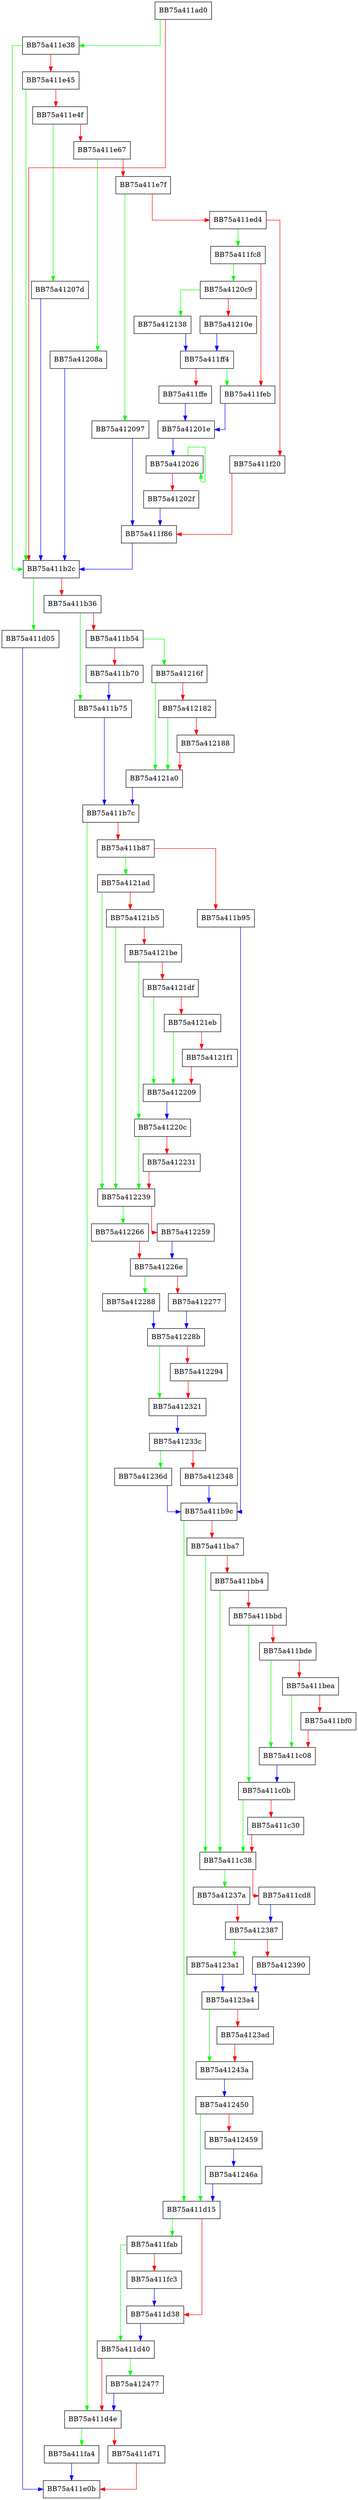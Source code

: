 digraph ExtendedStreamScanCallback {
  node [shape="box"];
  graph [splines=ortho];
  BB75a411ad0 -> BB75a411e38 [color="green"];
  BB75a411ad0 -> BB75a411b2c [color="red"];
  BB75a411b2c -> BB75a411d05 [color="green"];
  BB75a411b2c -> BB75a411b36 [color="red"];
  BB75a411b36 -> BB75a411b75 [color="green"];
  BB75a411b36 -> BB75a411b54 [color="red"];
  BB75a411b54 -> BB75a41216f [color="green"];
  BB75a411b54 -> BB75a411b70 [color="red"];
  BB75a411b70 -> BB75a411b75 [color="blue"];
  BB75a411b75 -> BB75a411b7c [color="blue"];
  BB75a411b7c -> BB75a411d4e [color="green"];
  BB75a411b7c -> BB75a411b87 [color="red"];
  BB75a411b87 -> BB75a4121ad [color="green"];
  BB75a411b87 -> BB75a411b95 [color="red"];
  BB75a411b95 -> BB75a411b9c [color="blue"];
  BB75a411b9c -> BB75a411d15 [color="green"];
  BB75a411b9c -> BB75a411ba7 [color="red"];
  BB75a411ba7 -> BB75a411c38 [color="green"];
  BB75a411ba7 -> BB75a411bb4 [color="red"];
  BB75a411bb4 -> BB75a411c38 [color="green"];
  BB75a411bb4 -> BB75a411bbd [color="red"];
  BB75a411bbd -> BB75a411c0b [color="green"];
  BB75a411bbd -> BB75a411bde [color="red"];
  BB75a411bde -> BB75a411c08 [color="green"];
  BB75a411bde -> BB75a411bea [color="red"];
  BB75a411bea -> BB75a411c08 [color="green"];
  BB75a411bea -> BB75a411bf0 [color="red"];
  BB75a411bf0 -> BB75a411c08 [color="red"];
  BB75a411c08 -> BB75a411c0b [color="blue"];
  BB75a411c0b -> BB75a411c38 [color="green"];
  BB75a411c0b -> BB75a411c30 [color="red"];
  BB75a411c30 -> BB75a411c38 [color="red"];
  BB75a411c38 -> BB75a41237a [color="green"];
  BB75a411c38 -> BB75a411cd8 [color="red"];
  BB75a411cd8 -> BB75a412387 [color="blue"];
  BB75a411d05 -> BB75a411e0b [color="blue"];
  BB75a411d15 -> BB75a411fab [color="green"];
  BB75a411d15 -> BB75a411d38 [color="red"];
  BB75a411d38 -> BB75a411d40 [color="blue"];
  BB75a411d40 -> BB75a412477 [color="green"];
  BB75a411d40 -> BB75a411d4e [color="red"];
  BB75a411d4e -> BB75a411fa4 [color="green"];
  BB75a411d4e -> BB75a411d71 [color="red"];
  BB75a411d71 -> BB75a411e0b [color="red"];
  BB75a411e38 -> BB75a411b2c [color="green"];
  BB75a411e38 -> BB75a411e45 [color="red"];
  BB75a411e45 -> BB75a411b2c [color="green"];
  BB75a411e45 -> BB75a411e4f [color="red"];
  BB75a411e4f -> BB75a41207d [color="green"];
  BB75a411e4f -> BB75a411e67 [color="red"];
  BB75a411e67 -> BB75a41208a [color="green"];
  BB75a411e67 -> BB75a411e7f [color="red"];
  BB75a411e7f -> BB75a412097 [color="green"];
  BB75a411e7f -> BB75a411ed4 [color="red"];
  BB75a411ed4 -> BB75a411fc8 [color="green"];
  BB75a411ed4 -> BB75a411f20 [color="red"];
  BB75a411f20 -> BB75a411f86 [color="red"];
  BB75a411f86 -> BB75a411b2c [color="blue"];
  BB75a411fa4 -> BB75a411e0b [color="blue"];
  BB75a411fab -> BB75a411d40 [color="green"];
  BB75a411fab -> BB75a411fc3 [color="red"];
  BB75a411fc3 -> BB75a411d38 [color="blue"];
  BB75a411fc8 -> BB75a4120c9 [color="green"];
  BB75a411fc8 -> BB75a411feb [color="red"];
  BB75a411feb -> BB75a41201e [color="blue"];
  BB75a411ff4 -> BB75a411feb [color="green"];
  BB75a411ff4 -> BB75a411ffe [color="red"];
  BB75a411ffe -> BB75a41201e [color="blue"];
  BB75a41201e -> BB75a412026 [color="blue"];
  BB75a412026 -> BB75a412026 [color="green"];
  BB75a412026 -> BB75a41202f [color="red"];
  BB75a41202f -> BB75a411f86 [color="blue"];
  BB75a41207d -> BB75a411b2c [color="blue"];
  BB75a41208a -> BB75a411b2c [color="blue"];
  BB75a412097 -> BB75a411f86 [color="blue"];
  BB75a4120c9 -> BB75a412138 [color="green"];
  BB75a4120c9 -> BB75a41210e [color="red"];
  BB75a41210e -> BB75a411ff4 [color="blue"];
  BB75a412138 -> BB75a411ff4 [color="blue"];
  BB75a41216f -> BB75a4121a0 [color="green"];
  BB75a41216f -> BB75a412182 [color="red"];
  BB75a412182 -> BB75a4121a0 [color="green"];
  BB75a412182 -> BB75a412188 [color="red"];
  BB75a412188 -> BB75a4121a0 [color="red"];
  BB75a4121a0 -> BB75a411b7c [color="blue"];
  BB75a4121ad -> BB75a412239 [color="green"];
  BB75a4121ad -> BB75a4121b5 [color="red"];
  BB75a4121b5 -> BB75a412239 [color="green"];
  BB75a4121b5 -> BB75a4121be [color="red"];
  BB75a4121be -> BB75a41220c [color="green"];
  BB75a4121be -> BB75a4121df [color="red"];
  BB75a4121df -> BB75a412209 [color="green"];
  BB75a4121df -> BB75a4121eb [color="red"];
  BB75a4121eb -> BB75a412209 [color="green"];
  BB75a4121eb -> BB75a4121f1 [color="red"];
  BB75a4121f1 -> BB75a412209 [color="red"];
  BB75a412209 -> BB75a41220c [color="blue"];
  BB75a41220c -> BB75a412239 [color="green"];
  BB75a41220c -> BB75a412231 [color="red"];
  BB75a412231 -> BB75a412239 [color="red"];
  BB75a412239 -> BB75a412266 [color="green"];
  BB75a412239 -> BB75a412259 [color="red"];
  BB75a412259 -> BB75a41226e [color="blue"];
  BB75a412266 -> BB75a41226e [color="red"];
  BB75a41226e -> BB75a412288 [color="green"];
  BB75a41226e -> BB75a412277 [color="red"];
  BB75a412277 -> BB75a41228b [color="blue"];
  BB75a412288 -> BB75a41228b [color="blue"];
  BB75a41228b -> BB75a412321 [color="green"];
  BB75a41228b -> BB75a412294 [color="red"];
  BB75a412294 -> BB75a412321 [color="red"];
  BB75a412321 -> BB75a41233c [color="blue"];
  BB75a41233c -> BB75a41236d [color="green"];
  BB75a41233c -> BB75a412348 [color="red"];
  BB75a412348 -> BB75a411b9c [color="blue"];
  BB75a41236d -> BB75a411b9c [color="blue"];
  BB75a41237a -> BB75a412387 [color="red"];
  BB75a412387 -> BB75a4123a1 [color="green"];
  BB75a412387 -> BB75a412390 [color="red"];
  BB75a412390 -> BB75a4123a4 [color="blue"];
  BB75a4123a1 -> BB75a4123a4 [color="blue"];
  BB75a4123a4 -> BB75a41243a [color="green"];
  BB75a4123a4 -> BB75a4123ad [color="red"];
  BB75a4123ad -> BB75a41243a [color="red"];
  BB75a41243a -> BB75a412450 [color="blue"];
  BB75a412450 -> BB75a411d15 [color="green"];
  BB75a412450 -> BB75a412459 [color="red"];
  BB75a412459 -> BB75a41246a [color="blue"];
  BB75a41246a -> BB75a411d15 [color="blue"];
  BB75a412477 -> BB75a411d4e [color="blue"];
}